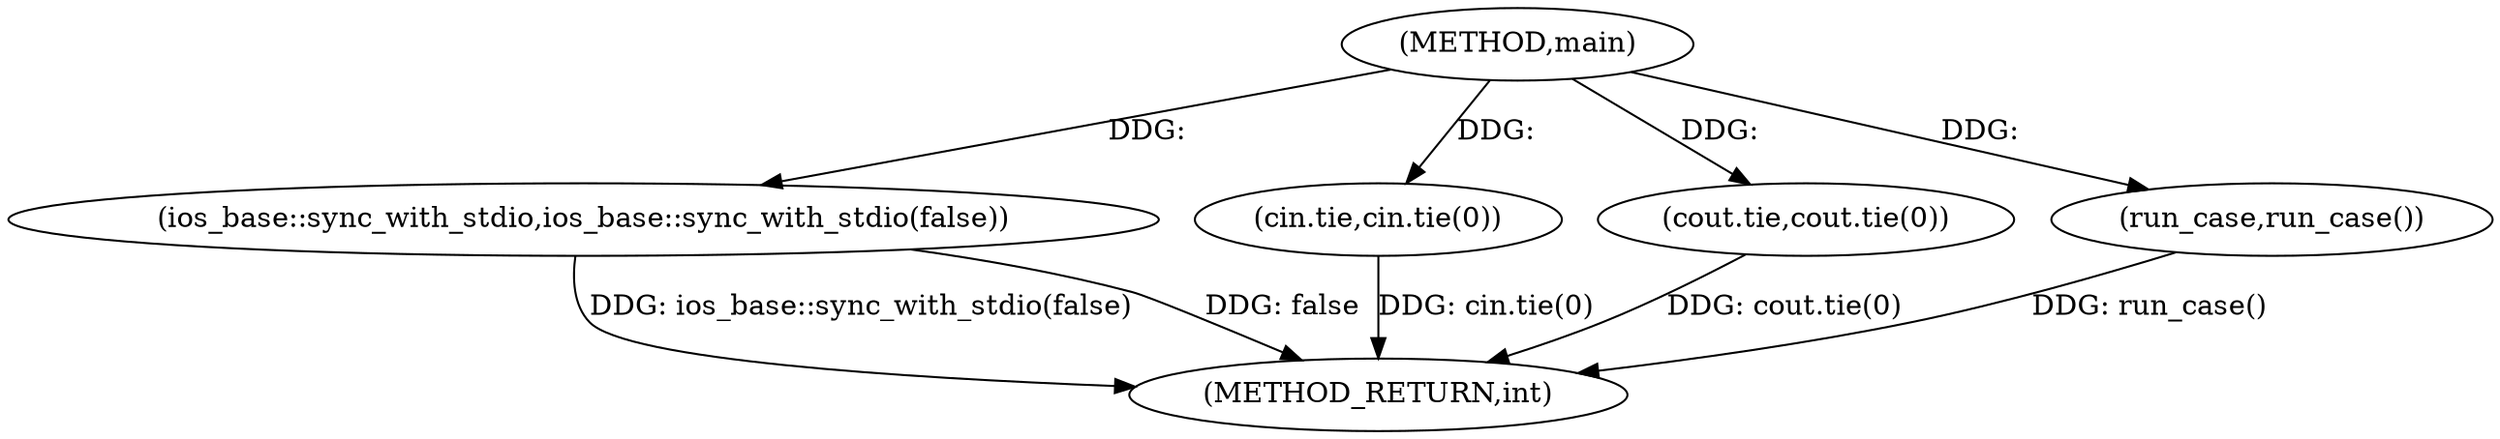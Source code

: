 digraph "main" {  
"1000369" [label = "(METHOD,main)" ]
"1000378" [label = "(METHOD_RETURN,int)" ]
"1000371" [label = "(ios_base::sync_with_stdio,ios_base::sync_with_stdio(false))" ]
"1000373" [label = "(cin.tie,cin.tie(0))" ]
"1000375" [label = "(cout.tie,cout.tie(0))" ]
"1000377" [label = "(run_case,run_case())" ]
  "1000371" -> "1000378"  [ label = "DDG: ios_base::sync_with_stdio(false)"] 
  "1000373" -> "1000378"  [ label = "DDG: cin.tie(0)"] 
  "1000375" -> "1000378"  [ label = "DDG: cout.tie(0)"] 
  "1000377" -> "1000378"  [ label = "DDG: run_case()"] 
  "1000371" -> "1000378"  [ label = "DDG: false"] 
  "1000369" -> "1000377"  [ label = "DDG: "] 
  "1000369" -> "1000371"  [ label = "DDG: "] 
  "1000369" -> "1000373"  [ label = "DDG: "] 
  "1000369" -> "1000375"  [ label = "DDG: "] 
}
